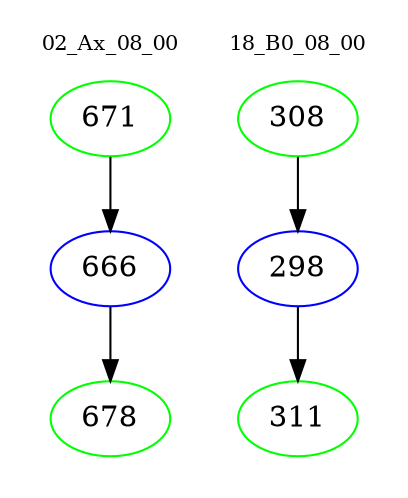 digraph{
subgraph cluster_0 {
color = white
label = "02_Ax_08_00";
fontsize=10;
T0_671 [label="671", color="green"]
T0_671 -> T0_666 [color="black"]
T0_666 [label="666", color="blue"]
T0_666 -> T0_678 [color="black"]
T0_678 [label="678", color="green"]
}
subgraph cluster_1 {
color = white
label = "18_B0_08_00";
fontsize=10;
T1_308 [label="308", color="green"]
T1_308 -> T1_298 [color="black"]
T1_298 [label="298", color="blue"]
T1_298 -> T1_311 [color="black"]
T1_311 [label="311", color="green"]
}
}
